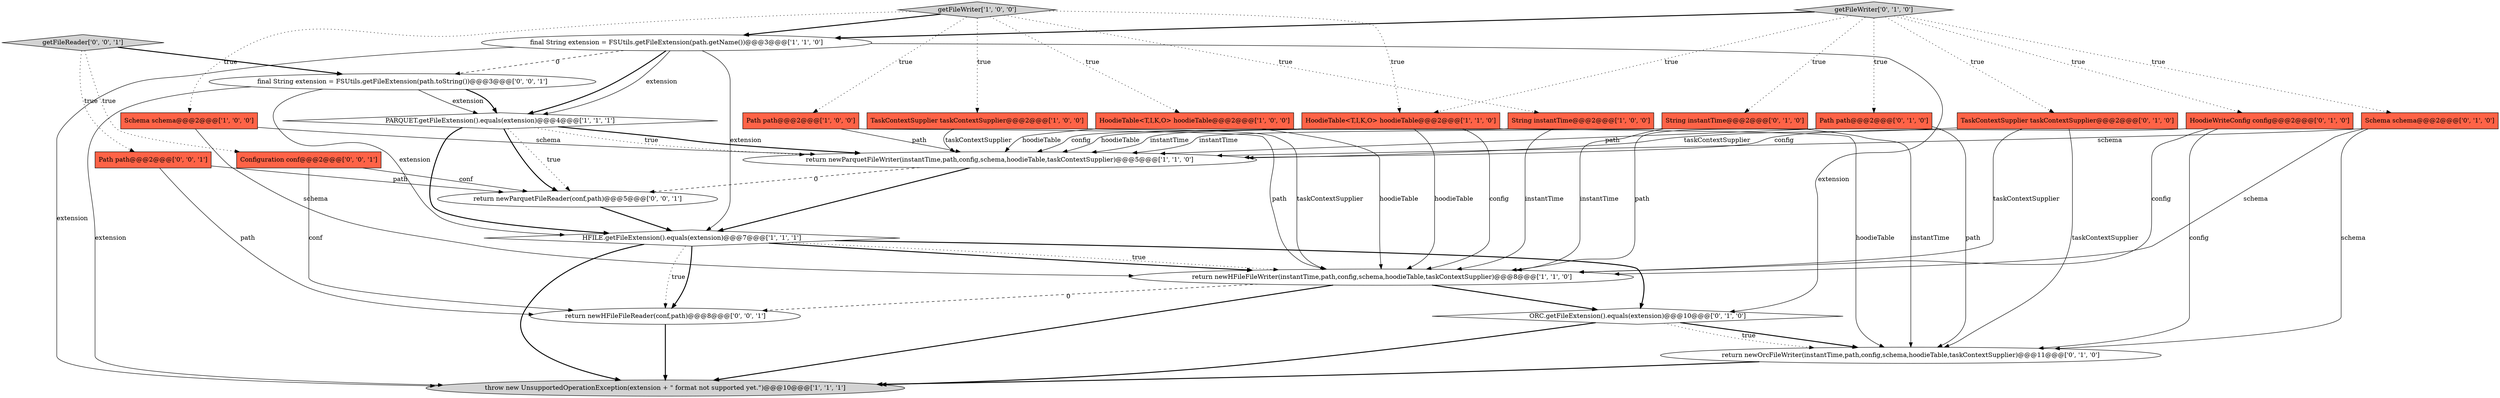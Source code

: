 digraph {
11 [style = filled, label = "PARQUET.getFileExtension().equals(extension)@@@4@@@['1', '1', '1']", fillcolor = white, shape = diamond image = "AAA0AAABBB1BBB"];
12 [style = filled, label = "HFILE.getFileExtension().equals(extension)@@@7@@@['1', '1', '1']", fillcolor = white, shape = diamond image = "AAA0AAABBB1BBB"];
8 [style = filled, label = "getFileWriter['1', '0', '0']", fillcolor = lightgray, shape = diamond image = "AAA0AAABBB1BBB"];
2 [style = filled, label = "Schema schema@@@2@@@['1', '0', '0']", fillcolor = tomato, shape = box image = "AAA0AAABBB1BBB"];
20 [style = filled, label = "TaskContextSupplier taskContextSupplier@@@2@@@['0', '1', '0']", fillcolor = tomato, shape = box image = "AAA0AAABBB2BBB"];
26 [style = filled, label = "return newParquetFileReader(conf,path)@@@5@@@['0', '0', '1']", fillcolor = white, shape = ellipse image = "AAA0AAABBB3BBB"];
22 [style = filled, label = "Configuration conf@@@2@@@['0', '0', '1']", fillcolor = tomato, shape = box image = "AAA0AAABBB3BBB"];
21 [style = filled, label = "getFileReader['0', '0', '1']", fillcolor = lightgray, shape = diamond image = "AAA0AAABBB3BBB"];
1 [style = filled, label = "String instantTime@@@2@@@['1', '0', '0']", fillcolor = tomato, shape = box image = "AAA0AAABBB1BBB"];
19 [style = filled, label = "HoodieWriteConfig config@@@2@@@['0', '1', '0']", fillcolor = tomato, shape = box image = "AAA0AAABBB2BBB"];
5 [style = filled, label = "TaskContextSupplier taskContextSupplier@@@2@@@['1', '0', '0']", fillcolor = tomato, shape = box image = "AAA0AAABBB1BBB"];
15 [style = filled, label = "Schema schema@@@2@@@['0', '1', '0']", fillcolor = tomato, shape = box image = "AAA0AAABBB2BBB"];
24 [style = filled, label = "final String extension = FSUtils.getFileExtension(path.toString())@@@3@@@['0', '0', '1']", fillcolor = white, shape = ellipse image = "AAA0AAABBB3BBB"];
6 [style = filled, label = "throw new UnsupportedOperationException(extension + \" format not supported yet.\")@@@10@@@['1', '1', '1']", fillcolor = lightgray, shape = ellipse image = "AAA0AAABBB1BBB"];
23 [style = filled, label = "return newHFileFileReader(conf,path)@@@8@@@['0', '0', '1']", fillcolor = white, shape = ellipse image = "AAA0AAABBB3BBB"];
0 [style = filled, label = "Path path@@@2@@@['1', '0', '0']", fillcolor = tomato, shape = box image = "AAA0AAABBB1BBB"];
13 [style = filled, label = "String instantTime@@@2@@@['0', '1', '0']", fillcolor = tomato, shape = box image = "AAA0AAABBB2BBB"];
17 [style = filled, label = "return newOrcFileWriter(instantTime,path,config,schema,hoodieTable,taskContextSupplier)@@@11@@@['0', '1', '0']", fillcolor = white, shape = ellipse image = "AAA1AAABBB2BBB"];
9 [style = filled, label = "return newHFileFileWriter(instantTime,path,config,schema,hoodieTable,taskContextSupplier)@@@8@@@['1', '1', '0']", fillcolor = white, shape = ellipse image = "AAA0AAABBB1BBB"];
25 [style = filled, label = "Path path@@@2@@@['0', '0', '1']", fillcolor = tomato, shape = box image = "AAA0AAABBB3BBB"];
18 [style = filled, label = "getFileWriter['0', '1', '0']", fillcolor = lightgray, shape = diamond image = "AAA0AAABBB2BBB"];
10 [style = filled, label = "HoodieTable<T,I,K,O> hoodieTable@@@2@@@['1', '1', '0']", fillcolor = tomato, shape = box image = "AAA0AAABBB1BBB"];
7 [style = filled, label = "final String extension = FSUtils.getFileExtension(path.getName())@@@3@@@['1', '1', '0']", fillcolor = white, shape = ellipse image = "AAA0AAABBB1BBB"];
14 [style = filled, label = "Path path@@@2@@@['0', '1', '0']", fillcolor = tomato, shape = box image = "AAA0AAABBB2BBB"];
16 [style = filled, label = "ORC.getFileExtension().equals(extension)@@@10@@@['0', '1', '0']", fillcolor = white, shape = diamond image = "AAA1AAABBB2BBB"];
4 [style = filled, label = "return newParquetFileWriter(instantTime,path,config,schema,hoodieTable,taskContextSupplier)@@@5@@@['1', '1', '0']", fillcolor = white, shape = ellipse image = "AAA0AAABBB1BBB"];
3 [style = filled, label = "HoodieTable<T,I,K,O> hoodieTable@@@2@@@['1', '0', '0']", fillcolor = tomato, shape = box image = "AAA0AAABBB1BBB"];
8->10 [style = dotted, label="true"];
5->9 [style = solid, label="taskContextSupplier"];
5->4 [style = solid, label="taskContextSupplier"];
4->26 [style = dashed, label="0"];
0->9 [style = solid, label="path"];
10->4 [style = solid, label="config"];
13->9 [style = solid, label="instantTime"];
11->4 [style = bold, label=""];
14->9 [style = solid, label="path"];
18->15 [style = dotted, label="true"];
18->20 [style = dotted, label="true"];
0->4 [style = solid, label="path"];
22->23 [style = solid, label="conf"];
11->12 [style = bold, label=""];
7->24 [style = dashed, label="0"];
13->4 [style = solid, label="instantTime"];
12->23 [style = dotted, label="true"];
3->9 [style = solid, label="hoodieTable"];
24->11 [style = solid, label="extension"];
2->4 [style = solid, label="schema"];
9->16 [style = bold, label=""];
11->26 [style = bold, label=""];
15->9 [style = solid, label="schema"];
15->17 [style = solid, label="schema"];
21->22 [style = dotted, label="true"];
20->9 [style = solid, label="taskContextSupplier"];
24->11 [style = bold, label=""];
19->17 [style = solid, label="config"];
2->9 [style = solid, label="schema"];
8->2 [style = dotted, label="true"];
14->4 [style = solid, label="path"];
21->24 [style = bold, label=""];
12->23 [style = bold, label=""];
7->11 [style = bold, label=""];
7->6 [style = solid, label="extension"];
7->12 [style = solid, label="extension"];
10->9 [style = solid, label="hoodieTable"];
15->4 [style = solid, label="schema"];
9->6 [style = bold, label=""];
12->16 [style = bold, label=""];
10->9 [style = solid, label="config"];
12->9 [style = bold, label=""];
18->13 [style = dotted, label="true"];
18->14 [style = dotted, label="true"];
20->4 [style = solid, label="taskContextSupplier"];
25->26 [style = solid, label="path"];
23->6 [style = bold, label=""];
10->17 [style = solid, label="hoodieTable"];
17->6 [style = bold, label=""];
12->9 [style = dotted, label="true"];
19->9 [style = solid, label="config"];
24->12 [style = solid, label="extension"];
24->6 [style = solid, label="extension"];
14->17 [style = solid, label="path"];
1->4 [style = solid, label="instantTime"];
16->6 [style = bold, label=""];
18->19 [style = dotted, label="true"];
19->4 [style = solid, label="config"];
4->12 [style = bold, label=""];
7->16 [style = solid, label="extension"];
8->5 [style = dotted, label="true"];
9->23 [style = dashed, label="0"];
18->10 [style = dotted, label="true"];
26->12 [style = bold, label=""];
8->7 [style = bold, label=""];
11->4 [style = dotted, label="true"];
11->26 [style = dotted, label="true"];
16->17 [style = bold, label=""];
25->23 [style = solid, label="path"];
8->3 [style = dotted, label="true"];
1->9 [style = solid, label="instantTime"];
13->17 [style = solid, label="instantTime"];
16->17 [style = dotted, label="true"];
20->17 [style = solid, label="taskContextSupplier"];
8->1 [style = dotted, label="true"];
10->4 [style = solid, label="hoodieTable"];
3->4 [style = solid, label="hoodieTable"];
18->7 [style = bold, label=""];
21->25 [style = dotted, label="true"];
12->6 [style = bold, label=""];
8->0 [style = dotted, label="true"];
22->26 [style = solid, label="conf"];
7->11 [style = solid, label="extension"];
}
